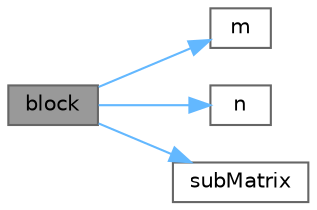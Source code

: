 digraph "block"
{
 // LATEX_PDF_SIZE
  bgcolor="transparent";
  edge [fontname=Helvetica,fontsize=10,labelfontname=Helvetica,labelfontsize=10];
  node [fontname=Helvetica,fontsize=10,shape=box,height=0.2,width=0.4];
  rankdir="LR";
  Node1 [id="Node000001",label="block",height=0.2,width=0.4,color="gray40", fillcolor="grey60", style="filled", fontcolor="black",tooltip=" "];
  Node1 -> Node2 [id="edge1_Node000001_Node000002",color="steelblue1",style="solid",tooltip=" "];
  Node2 [id="Node000002",label="m",height=0.2,width=0.4,color="grey40", fillcolor="white", style="filled",URL="$classFoam_1_1Matrix.html#ad8b5287bb75e2c432677a820a4083c90",tooltip=" "];
  Node1 -> Node3 [id="edge2_Node000001_Node000003",color="steelblue1",style="solid",tooltip=" "];
  Node3 [id="Node000003",label="n",height=0.2,width=0.4,color="grey40", fillcolor="white", style="filled",URL="$classFoam_1_1Matrix.html#a094446e880780cfe16c12c3092da29ba",tooltip=" "];
  Node1 -> Node4 [id="edge3_Node000001_Node000004",color="steelblue1",style="solid",tooltip=" "];
  Node4 [id="Node000004",label="subMatrix",height=0.2,width=0.4,color="grey40", fillcolor="white", style="filled",URL="$classFoam_1_1Matrix.html#a911301ba935294aabfbfa7b538f2f2ed",tooltip=" "];
}

